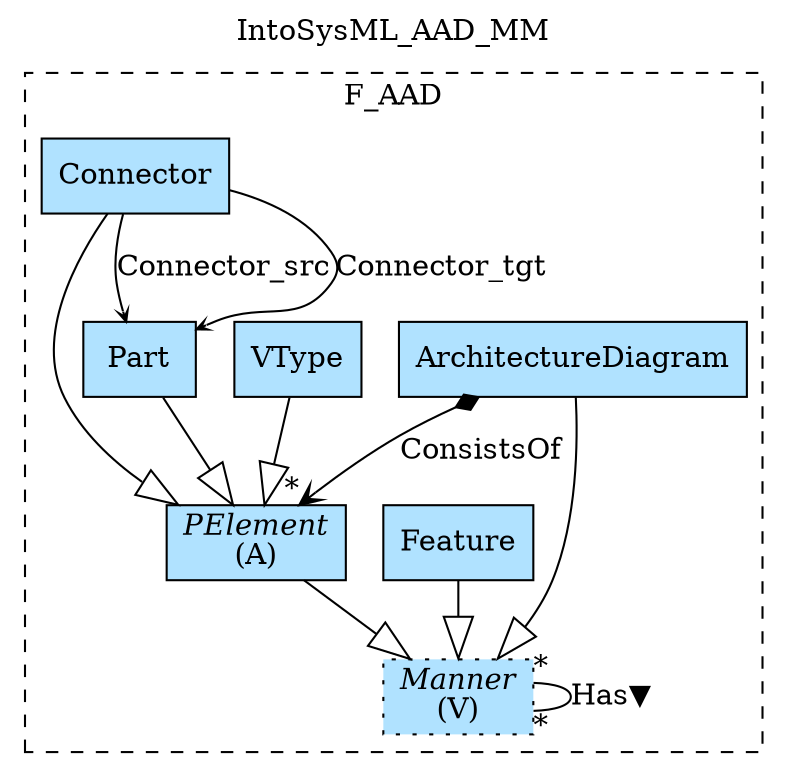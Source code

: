 digraph {graph[label=IntoSysML_AAD_MM,labelloc=tl,labelfontsize=12];
subgraph cluster_F_AAD{style=dashed;label=F_AAD;
"ArchitectureDiagram"[shape=record,fillcolor=lightskyblue1,style = filled,label="ArchitectureDiagram"];
"Feature"[shape=record,fillcolor=lightskyblue1,style = filled,label="Feature"];
"Manner"[shape=record,fillcolor=lightskyblue1,style ="filled,dotted",label=<{<I>Manner</I><br/>(V)}>];
"VType"[shape=record,fillcolor=lightskyblue1,style = filled,label="VType"];
"PElement"[shape=record,fillcolor=lightskyblue1,style = filled,label=<{<I>PElement</I><br/>(A)}>];
"Connector"[shape=record,fillcolor=lightskyblue1,style = filled,label="Connector"];
"Part"[shape=record,fillcolor=lightskyblue1,style = filled,label="Part"];

"ArchitectureDiagram"->"PElement"[label="ConsistsOf",arrowhead=vee,arrowtail=diamond,dir=both,headlabel="*"];
"Manner"->"Manner"[label="Has▼",dir=none,taillabel="*",headlabel="*"];
"ArchitectureDiagram"->"Manner"[arrowhead=onormal,arrowsize=2.0];
"PElement"->"Manner"[arrowhead=onormal,arrowsize=2.0];
"Feature"->"Manner"[arrowhead=onormal,arrowsize=2.0];
"Part"->"PElement"[arrowhead=onormal,arrowsize=2.0];
"Connector"->"PElement"[arrowhead=onormal,arrowsize=2.0];
"VType"->"PElement"[arrowhead=onormal,arrowsize=2.0];
"Connector"->"Part"[label="Connector_src",arrowhead=vee,headlabel="",arrowsize=.5];
"Connector"->"Part"[label="Connector_tgt",arrowhead=vee,headlabel="",arrowsize=.5];

}
}